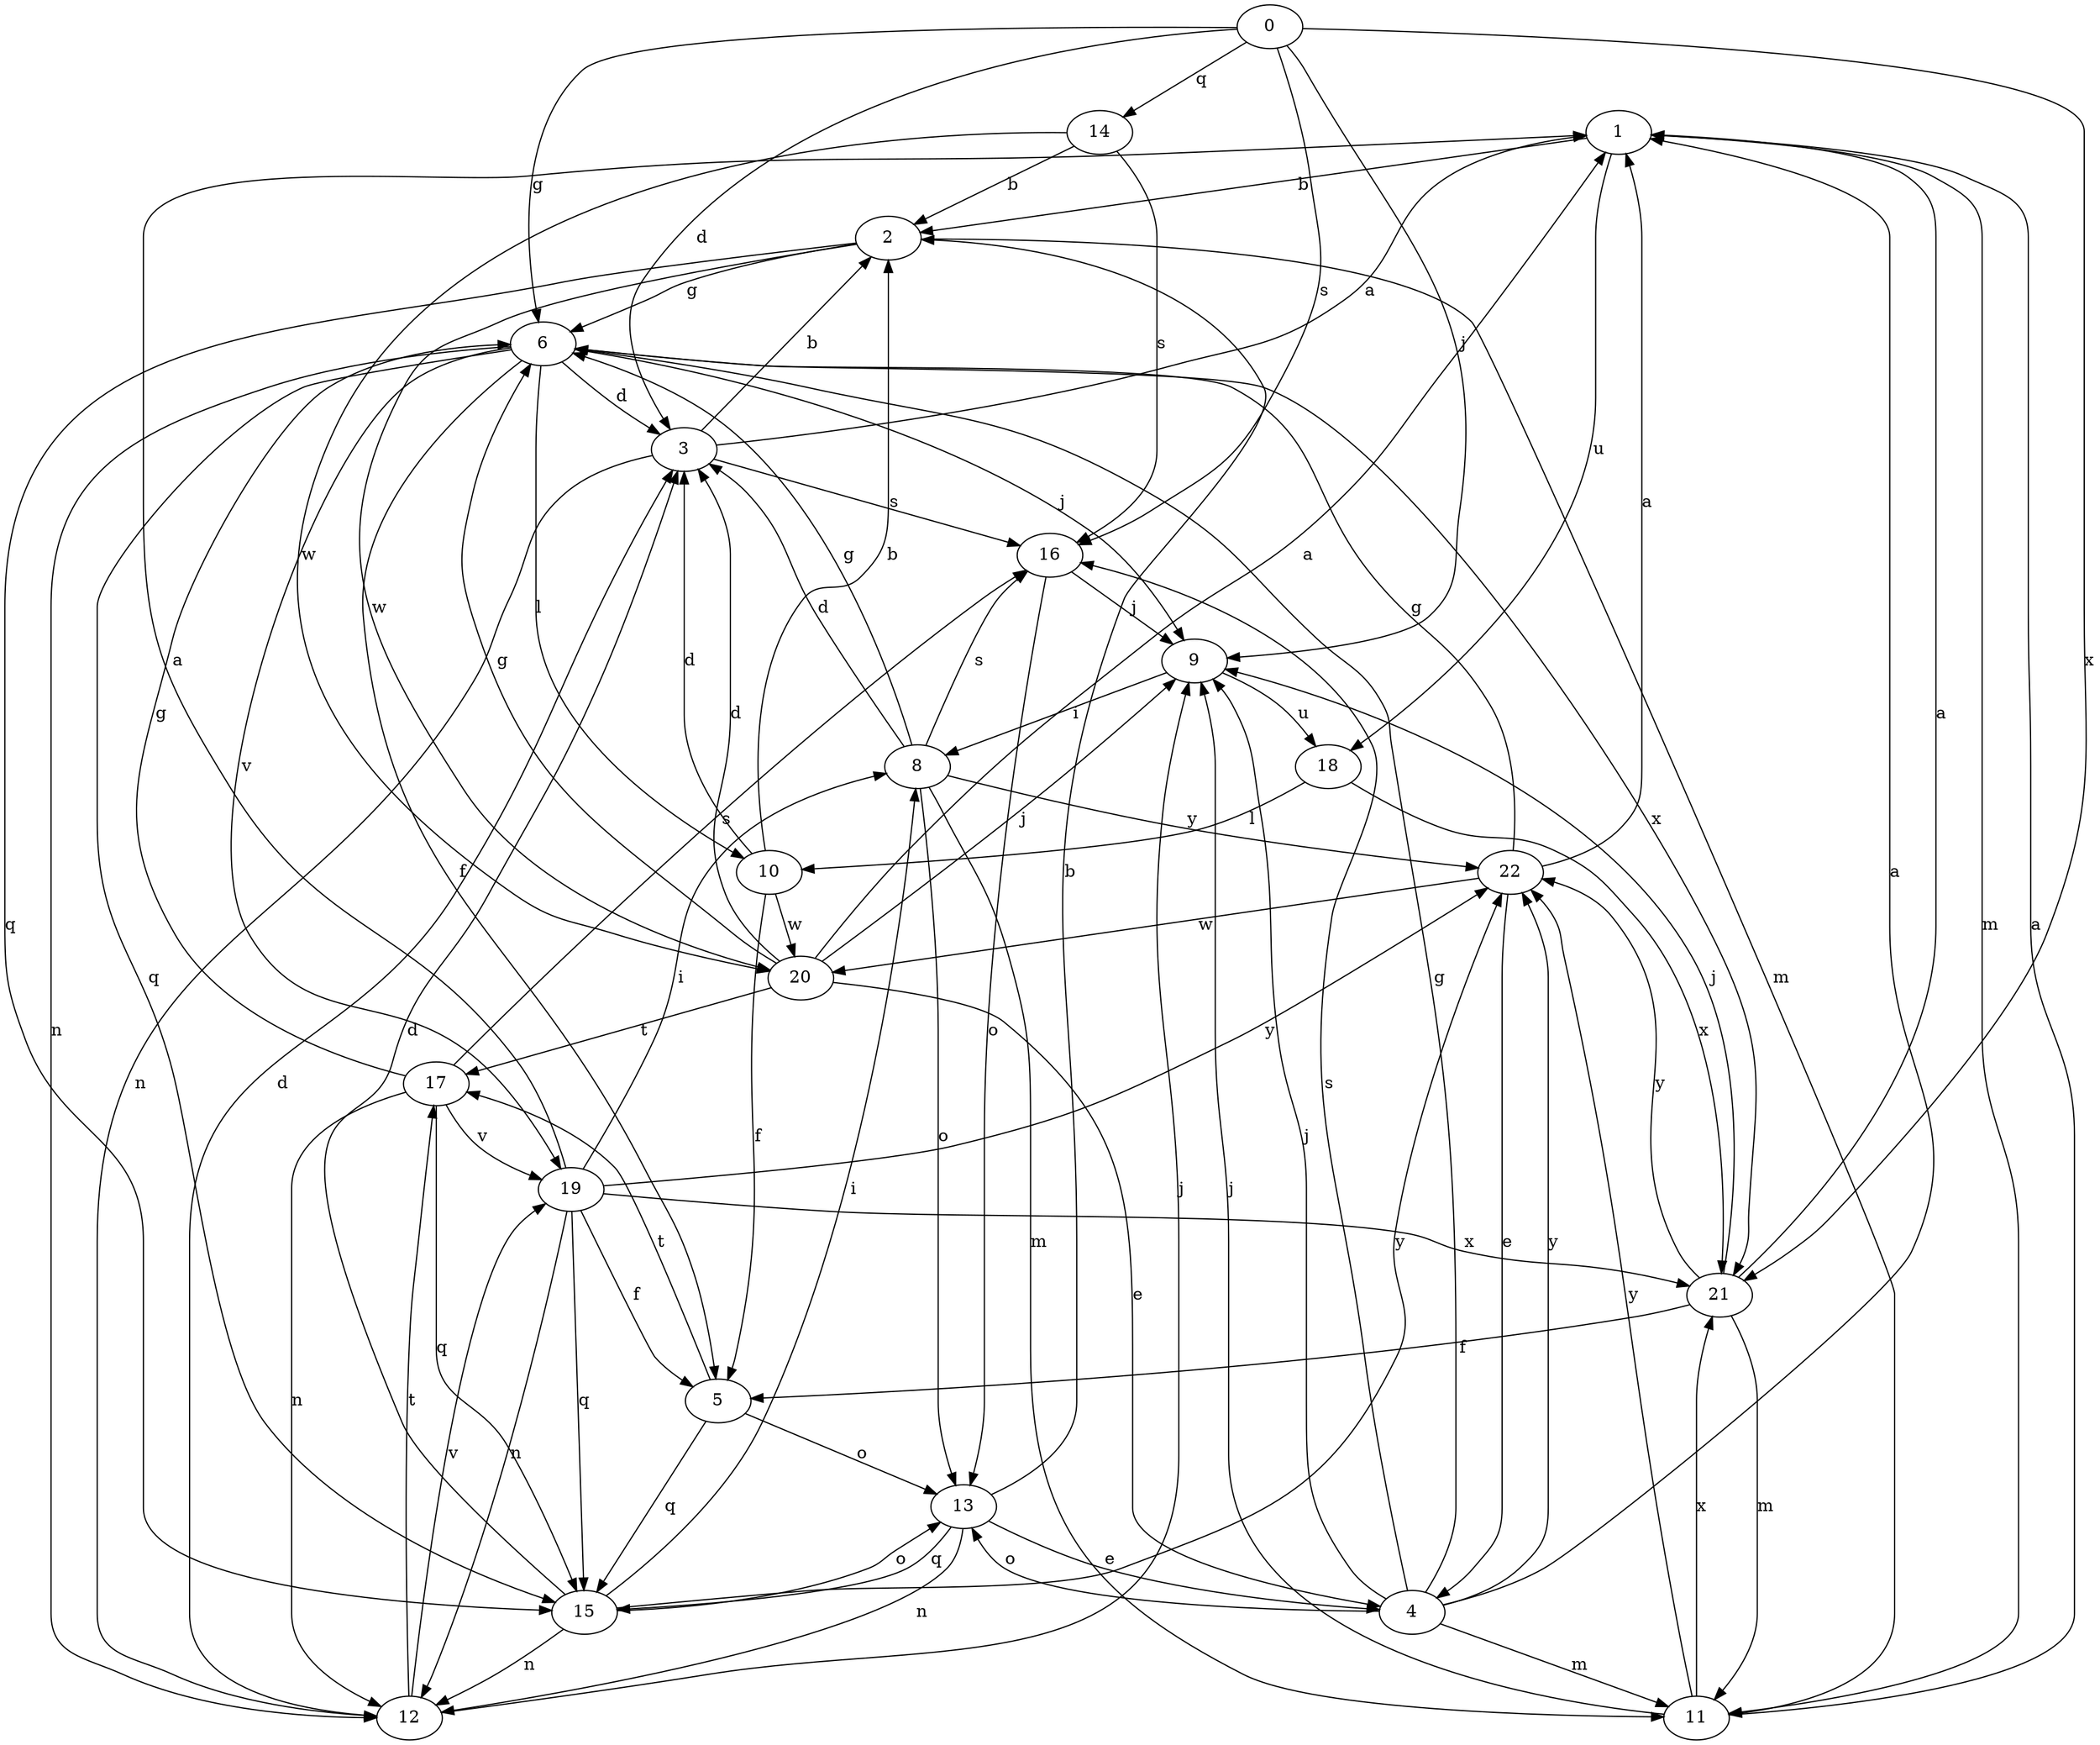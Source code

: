 strict digraph  {
1;
2;
3;
4;
5;
6;
8;
9;
10;
11;
12;
13;
14;
15;
16;
17;
18;
19;
20;
21;
0;
22;
1 -> 2  [label=b];
1 -> 11  [label=m];
1 -> 18  [label=u];
2 -> 6  [label=g];
2 -> 11  [label=m];
2 -> 15  [label=q];
2 -> 20  [label=w];
3 -> 1  [label=a];
3 -> 2  [label=b];
3 -> 12  [label=n];
3 -> 16  [label=s];
4 -> 1  [label=a];
4 -> 6  [label=g];
4 -> 9  [label=j];
4 -> 11  [label=m];
4 -> 13  [label=o];
4 -> 16  [label=s];
4 -> 22  [label=y];
5 -> 13  [label=o];
5 -> 15  [label=q];
5 -> 17  [label=t];
6 -> 3  [label=d];
6 -> 5  [label=f];
6 -> 9  [label=j];
6 -> 10  [label=l];
6 -> 12  [label=n];
6 -> 15  [label=q];
6 -> 19  [label=v];
6 -> 21  [label=x];
8 -> 3  [label=d];
8 -> 6  [label=g];
8 -> 11  [label=m];
8 -> 13  [label=o];
8 -> 16  [label=s];
8 -> 22  [label=y];
9 -> 8  [label=i];
9 -> 18  [label=u];
10 -> 2  [label=b];
10 -> 3  [label=d];
10 -> 5  [label=f];
10 -> 20  [label=w];
11 -> 1  [label=a];
11 -> 9  [label=j];
11 -> 21  [label=x];
11 -> 22  [label=y];
12 -> 3  [label=d];
12 -> 9  [label=j];
12 -> 17  [label=t];
12 -> 19  [label=v];
13 -> 2  [label=b];
13 -> 4  [label=e];
13 -> 12  [label=n];
13 -> 15  [label=q];
14 -> 2  [label=b];
14 -> 16  [label=s];
14 -> 20  [label=w];
15 -> 3  [label=d];
15 -> 8  [label=i];
15 -> 12  [label=n];
15 -> 13  [label=o];
15 -> 22  [label=y];
16 -> 9  [label=j];
16 -> 13  [label=o];
17 -> 6  [label=g];
17 -> 12  [label=n];
17 -> 15  [label=q];
17 -> 16  [label=s];
17 -> 19  [label=v];
18 -> 10  [label=l];
18 -> 21  [label=x];
19 -> 1  [label=a];
19 -> 5  [label=f];
19 -> 8  [label=i];
19 -> 12  [label=n];
19 -> 15  [label=q];
19 -> 21  [label=x];
19 -> 22  [label=y];
20 -> 1  [label=a];
20 -> 3  [label=d];
20 -> 4  [label=e];
20 -> 6  [label=g];
20 -> 9  [label=j];
20 -> 17  [label=t];
21 -> 1  [label=a];
21 -> 5  [label=f];
21 -> 9  [label=j];
21 -> 11  [label=m];
21 -> 22  [label=y];
0 -> 3  [label=d];
0 -> 6  [label=g];
0 -> 9  [label=j];
0 -> 14  [label=q];
0 -> 16  [label=s];
0 -> 21  [label=x];
22 -> 1  [label=a];
22 -> 4  [label=e];
22 -> 6  [label=g];
22 -> 20  [label=w];
}
